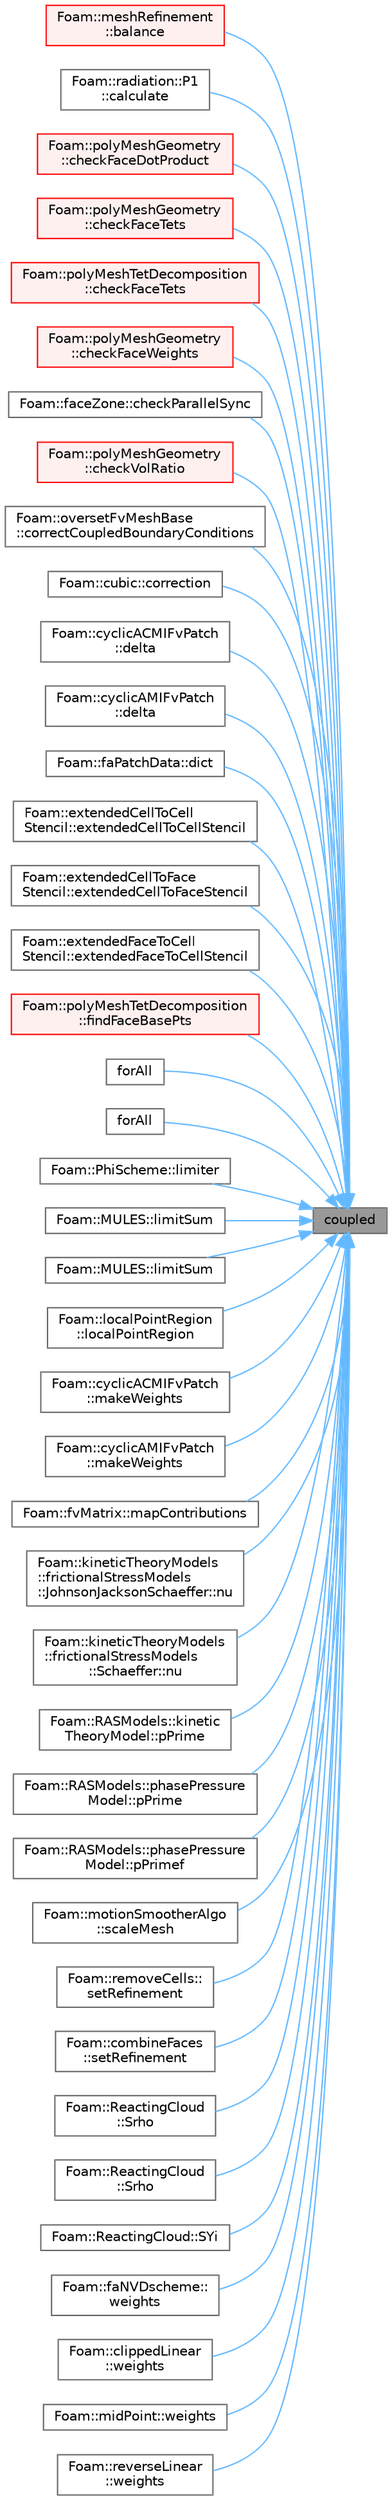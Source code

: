 digraph "coupled"
{
 // LATEX_PDF_SIZE
  bgcolor="transparent";
  edge [fontname=Helvetica,fontsize=10,labelfontname=Helvetica,labelfontsize=10];
  node [fontname=Helvetica,fontsize=10,shape=box,height=0.2,width=0.4];
  rankdir="RL";
  Node1 [id="Node000001",label="coupled",height=0.2,width=0.4,color="gray40", fillcolor="grey60", style="filled", fontcolor="black",tooltip=" "];
  Node1 -> Node2 [id="edge1_Node000001_Node000002",dir="back",color="steelblue1",style="solid",tooltip=" "];
  Node2 [id="Node000002",label="Foam::meshRefinement\l::balance",height=0.2,width=0.4,color="red", fillcolor="#FFF0F0", style="filled",URL="$classFoam_1_1meshRefinement.html#a64feb4b7a4116efb2111d5adf88b50a3",tooltip=" "];
  Node1 -> Node4 [id="edge2_Node000001_Node000004",dir="back",color="steelblue1",style="solid",tooltip=" "];
  Node4 [id="Node000004",label="Foam::radiation::P1\l::calculate",height=0.2,width=0.4,color="grey40", fillcolor="white", style="filled",URL="$classFoam_1_1radiation_1_1P1.html#afe1d8348c24e6589bc7c0b3f689316a7",tooltip=" "];
  Node1 -> Node5 [id="edge3_Node000001_Node000005",dir="back",color="steelblue1",style="solid",tooltip=" "];
  Node5 [id="Node000005",label="Foam::polyMeshGeometry\l::checkFaceDotProduct",height=0.2,width=0.4,color="red", fillcolor="#FFF0F0", style="filled",URL="$classFoam_1_1polyMeshGeometry.html#a5014e575335db939bc66eb2fe32ac48f",tooltip=" "];
  Node1 -> Node7 [id="edge4_Node000001_Node000007",dir="back",color="steelblue1",style="solid",tooltip=" "];
  Node7 [id="Node000007",label="Foam::polyMeshGeometry\l::checkFaceTets",height=0.2,width=0.4,color="red", fillcolor="#FFF0F0", style="filled",URL="$classFoam_1_1polyMeshGeometry.html#ac78de3d27453106d3cf818bda3fd90f4",tooltip=" "];
  Node1 -> Node8 [id="edge5_Node000001_Node000008",dir="back",color="steelblue1",style="solid",tooltip=" "];
  Node8 [id="Node000008",label="Foam::polyMeshTetDecomposition\l::checkFaceTets",height=0.2,width=0.4,color="red", fillcolor="#FFF0F0", style="filled",URL="$classFoam_1_1polyMeshTetDecomposition.html#a5041ce71d4d19419b583f1266325b8f0",tooltip=" "];
  Node1 -> Node12 [id="edge6_Node000001_Node000012",dir="back",color="steelblue1",style="solid",tooltip=" "];
  Node12 [id="Node000012",label="Foam::polyMeshGeometry\l::checkFaceWeights",height=0.2,width=0.4,color="red", fillcolor="#FFF0F0", style="filled",URL="$classFoam_1_1polyMeshGeometry.html#a6dbbfaac834107f888c95c13272d8d8a",tooltip=" "];
  Node1 -> Node13 [id="edge7_Node000001_Node000013",dir="back",color="steelblue1",style="solid",tooltip=" "];
  Node13 [id="Node000013",label="Foam::faceZone::checkParallelSync",height=0.2,width=0.4,color="grey40", fillcolor="white", style="filled",URL="$classFoam_1_1faceZone.html#ae0d853449ed62624abe28bda852337c6",tooltip=" "];
  Node1 -> Node14 [id="edge8_Node000001_Node000014",dir="back",color="steelblue1",style="solid",tooltip=" "];
  Node14 [id="Node000014",label="Foam::polyMeshGeometry\l::checkVolRatio",height=0.2,width=0.4,color="red", fillcolor="#FFF0F0", style="filled",URL="$classFoam_1_1polyMeshGeometry.html#aa63d73334ea3f55a0fd59896924c6eb5",tooltip=" "];
  Node1 -> Node15 [id="edge9_Node000001_Node000015",dir="back",color="steelblue1",style="solid",tooltip=" "];
  Node15 [id="Node000015",label="Foam::oversetFvMeshBase\l::correctCoupledBoundaryConditions",height=0.2,width=0.4,color="grey40", fillcolor="white", style="filled",URL="$classFoam_1_1oversetFvMeshBase.html#ad1dfe84b8ae7590a0d122649e958d9ee",tooltip=" "];
  Node1 -> Node16 [id="edge10_Node000001_Node000016",dir="back",color="steelblue1",style="solid",tooltip=" "];
  Node16 [id="Node000016",label="Foam::cubic::correction",height=0.2,width=0.4,color="grey40", fillcolor="white", style="filled",URL="$classFoam_1_1cubic.html#a9c79cff1f5952f2e865730d39bf9b2fe",tooltip=" "];
  Node1 -> Node17 [id="edge11_Node000001_Node000017",dir="back",color="steelblue1",style="solid",tooltip=" "];
  Node17 [id="Node000017",label="Foam::cyclicACMIFvPatch\l::delta",height=0.2,width=0.4,color="grey40", fillcolor="white", style="filled",URL="$classFoam_1_1cyclicACMIFvPatch.html#a8c83ba56d8c5964b15844718d953be71",tooltip=" "];
  Node1 -> Node18 [id="edge12_Node000001_Node000018",dir="back",color="steelblue1",style="solid",tooltip=" "];
  Node18 [id="Node000018",label="Foam::cyclicAMIFvPatch\l::delta",height=0.2,width=0.4,color="grey40", fillcolor="white", style="filled",URL="$classFoam_1_1cyclicAMIFvPatch.html#a8c83ba56d8c5964b15844718d953be71",tooltip=" "];
  Node1 -> Node19 [id="edge13_Node000001_Node000019",dir="back",color="steelblue1",style="solid",tooltip=" "];
  Node19 [id="Node000019",label="Foam::faPatchData::dict",height=0.2,width=0.4,color="grey40", fillcolor="white", style="filled",URL="$classFoam_1_1faPatchData.html#a3156706d18195a97465a93c63e5f11e1",tooltip=" "];
  Node1 -> Node20 [id="edge14_Node000001_Node000020",dir="back",color="steelblue1",style="solid",tooltip=" "];
  Node20 [id="Node000020",label="Foam::extendedCellToCell\lStencil::extendedCellToCellStencil",height=0.2,width=0.4,color="grey40", fillcolor="white", style="filled",URL="$classFoam_1_1extendedCellToCellStencil.html#a8d6ebc776c41265c4fd45e05f0023e79",tooltip=" "];
  Node1 -> Node21 [id="edge15_Node000001_Node000021",dir="back",color="steelblue1",style="solid",tooltip=" "];
  Node21 [id="Node000021",label="Foam::extendedCellToFace\lStencil::extendedCellToFaceStencil",height=0.2,width=0.4,color="grey40", fillcolor="white", style="filled",URL="$classFoam_1_1extendedCellToFaceStencil.html#a431751fde0ad8697c8669dc89a4fd109",tooltip=" "];
  Node1 -> Node22 [id="edge16_Node000001_Node000022",dir="back",color="steelblue1",style="solid",tooltip=" "];
  Node22 [id="Node000022",label="Foam::extendedFaceToCell\lStencil::extendedFaceToCellStencil",height=0.2,width=0.4,color="grey40", fillcolor="white", style="filled",URL="$classFoam_1_1extendedFaceToCellStencil.html#a90f7fb44e65d3534ce8bf1e65141a3e0",tooltip=" "];
  Node1 -> Node23 [id="edge17_Node000001_Node000023",dir="back",color="steelblue1",style="solid",tooltip=" "];
  Node23 [id="Node000023",label="Foam::polyMeshTetDecomposition\l::findFaceBasePts",height=0.2,width=0.4,color="red", fillcolor="#FFF0F0", style="filled",URL="$classFoam_1_1polyMeshTetDecomposition.html#a3336759b0c761efa929d4adf95831754",tooltip=" "];
  Node1 -> Node38 [id="edge18_Node000001_Node000038",dir="back",color="steelblue1",style="solid",tooltip=" "];
  Node38 [id="Node000038",label="forAll",height=0.2,width=0.4,color="grey40", fillcolor="white", style="filled",URL="$createCoupledRegions_8H.html#a9355a38e2751fb0aed092ab612f7a29f",tooltip=" "];
  Node1 -> Node39 [id="edge19_Node000001_Node000039",dir="back",color="steelblue1",style="solid",tooltip=" "];
  Node39 [id="Node000039",label="forAll",height=0.2,width=0.4,color="grey40", fillcolor="white", style="filled",URL="$createCoupledRegions_8H.html#a675e8a394affbc5f342d7c700be4e284",tooltip=" "];
  Node1 -> Node40 [id="edge20_Node000001_Node000040",dir="back",color="steelblue1",style="solid",tooltip=" "];
  Node40 [id="Node000040",label="Foam::PhiScheme::limiter",height=0.2,width=0.4,color="grey40", fillcolor="white", style="filled",URL="$classFoam_1_1PhiScheme.html#ab5b7fd4ec9a566fa360765146f0c4f4f",tooltip=" "];
  Node1 -> Node41 [id="edge21_Node000001_Node000041",dir="back",color="steelblue1",style="solid",tooltip=" "];
  Node41 [id="Node000041",label="Foam::MULES::limitSum",height=0.2,width=0.4,color="grey40", fillcolor="white", style="filled",URL="$namespaceFoam_1_1MULES.html#a25814ac88176fe3afac0fa3eb2a1f90c",tooltip=" "];
  Node1 -> Node42 [id="edge22_Node000001_Node000042",dir="back",color="steelblue1",style="solid",tooltip=" "];
  Node42 [id="Node000042",label="Foam::MULES::limitSum",height=0.2,width=0.4,color="grey40", fillcolor="white", style="filled",URL="$namespaceFoam_1_1MULES.html#a2a6599c8010c73aee2d272c630310a15",tooltip=" "];
  Node1 -> Node43 [id="edge23_Node000001_Node000043",dir="back",color="steelblue1",style="solid",tooltip=" "];
  Node43 [id="Node000043",label="Foam::localPointRegion\l::localPointRegion",height=0.2,width=0.4,color="grey40", fillcolor="white", style="filled",URL="$classFoam_1_1localPointRegion.html#a0fbd2e445412355130a733d70eaaeb18",tooltip=" "];
  Node1 -> Node44 [id="edge24_Node000001_Node000044",dir="back",color="steelblue1",style="solid",tooltip=" "];
  Node44 [id="Node000044",label="Foam::cyclicACMIFvPatch\l::makeWeights",height=0.2,width=0.4,color="grey40", fillcolor="white", style="filled",URL="$classFoam_1_1cyclicACMIFvPatch.html#a40382e092b8e9cf9b729b883c6dd46f6",tooltip=" "];
  Node1 -> Node45 [id="edge25_Node000001_Node000045",dir="back",color="steelblue1",style="solid",tooltip=" "];
  Node45 [id="Node000045",label="Foam::cyclicAMIFvPatch\l::makeWeights",height=0.2,width=0.4,color="grey40", fillcolor="white", style="filled",URL="$classFoam_1_1cyclicAMIFvPatch.html#a40382e092b8e9cf9b729b883c6dd46f6",tooltip=" "];
  Node1 -> Node46 [id="edge26_Node000001_Node000046",dir="back",color="steelblue1",style="solid",tooltip=" "];
  Node46 [id="Node000046",label="Foam::fvMatrix::mapContributions",height=0.2,width=0.4,color="grey40", fillcolor="white", style="filled",URL="$classFoam_1_1fvMatrix.html#a12bcb21cb5fea39f72a8d462612986cc",tooltip=" "];
  Node1 -> Node47 [id="edge27_Node000001_Node000047",dir="back",color="steelblue1",style="solid",tooltip=" "];
  Node47 [id="Node000047",label="Foam::kineticTheoryModels\l::frictionalStressModels\l::JohnsonJacksonSchaeffer::nu",height=0.2,width=0.4,color="grey40", fillcolor="white", style="filled",URL="$classFoam_1_1kineticTheoryModels_1_1frictionalStressModels_1_1JohnsonJacksonSchaeffer.html#a7e7dbf56ebe9b2888104377bbe3481d4",tooltip=" "];
  Node1 -> Node48 [id="edge28_Node000001_Node000048",dir="back",color="steelblue1",style="solid",tooltip=" "];
  Node48 [id="Node000048",label="Foam::kineticTheoryModels\l::frictionalStressModels\l::Schaeffer::nu",height=0.2,width=0.4,color="grey40", fillcolor="white", style="filled",URL="$classFoam_1_1kineticTheoryModels_1_1frictionalStressModels_1_1Schaeffer.html#a7e7dbf56ebe9b2888104377bbe3481d4",tooltip=" "];
  Node1 -> Node49 [id="edge29_Node000001_Node000049",dir="back",color="steelblue1",style="solid",tooltip=" "];
  Node49 [id="Node000049",label="Foam::RASModels::kinetic\lTheoryModel::pPrime",height=0.2,width=0.4,color="grey40", fillcolor="white", style="filled",URL="$classFoam_1_1RASModels_1_1kineticTheoryModel.html#a9cd40ffe97357bc89159a00b855edd4f",tooltip=" "];
  Node1 -> Node50 [id="edge30_Node000001_Node000050",dir="back",color="steelblue1",style="solid",tooltip=" "];
  Node50 [id="Node000050",label="Foam::RASModels::phasePressure\lModel::pPrime",height=0.2,width=0.4,color="grey40", fillcolor="white", style="filled",URL="$classFoam_1_1RASModels_1_1phasePressureModel.html#a9cd40ffe97357bc89159a00b855edd4f",tooltip=" "];
  Node1 -> Node51 [id="edge31_Node000001_Node000051",dir="back",color="steelblue1",style="solid",tooltip=" "];
  Node51 [id="Node000051",label="Foam::RASModels::phasePressure\lModel::pPrimef",height=0.2,width=0.4,color="grey40", fillcolor="white", style="filled",URL="$classFoam_1_1RASModels_1_1phasePressureModel.html#aa9ebba69b37493bf4c0011b5c0c6476c",tooltip=" "];
  Node1 -> Node52 [id="edge32_Node000001_Node000052",dir="back",color="steelblue1",style="solid",tooltip=" "];
  Node52 [id="Node000052",label="Foam::motionSmootherAlgo\l::scaleMesh",height=0.2,width=0.4,color="grey40", fillcolor="white", style="filled",URL="$classFoam_1_1motionSmootherAlgo.html#a32bff44040e6dbc2f185cba89bcacd6d",tooltip=" "];
  Node1 -> Node53 [id="edge33_Node000001_Node000053",dir="back",color="steelblue1",style="solid",tooltip=" "];
  Node53 [id="Node000053",label="Foam::removeCells::\lsetRefinement",height=0.2,width=0.4,color="grey40", fillcolor="white", style="filled",URL="$classFoam_1_1removeCells.html#aa733ccb156972ae8e91e28782c0caf60",tooltip=" "];
  Node1 -> Node54 [id="edge34_Node000001_Node000054",dir="back",color="steelblue1",style="solid",tooltip=" "];
  Node54 [id="Node000054",label="Foam::combineFaces\l::setRefinement",height=0.2,width=0.4,color="grey40", fillcolor="white", style="filled",URL="$classFoam_1_1combineFaces.html#a67d2bb0d6cac2b27ae250df417ef6942",tooltip=" "];
  Node1 -> Node55 [id="edge35_Node000001_Node000055",dir="back",color="steelblue1",style="solid",tooltip=" "];
  Node55 [id="Node000055",label="Foam::ReactingCloud\l::Srho",height=0.2,width=0.4,color="grey40", fillcolor="white", style="filled",URL="$classFoam_1_1ReactingCloud.html#a53b98dc8be499577813d4dc231caf598",tooltip=" "];
  Node1 -> Node56 [id="edge36_Node000001_Node000056",dir="back",color="steelblue1",style="solid",tooltip=" "];
  Node56 [id="Node000056",label="Foam::ReactingCloud\l::Srho",height=0.2,width=0.4,color="grey40", fillcolor="white", style="filled",URL="$classFoam_1_1ReactingCloud.html#a7a939920fe14f094af1835bd9cccc4b4",tooltip=" "];
  Node1 -> Node57 [id="edge37_Node000001_Node000057",dir="back",color="steelblue1",style="solid",tooltip=" "];
  Node57 [id="Node000057",label="Foam::ReactingCloud::SYi",height=0.2,width=0.4,color="grey40", fillcolor="white", style="filled",URL="$classFoam_1_1ReactingCloud.html#a4971d965fd221c92cae237555e0316ff",tooltip=" "];
  Node1 -> Node58 [id="edge38_Node000001_Node000058",dir="back",color="steelblue1",style="solid",tooltip=" "];
  Node58 [id="Node000058",label="Foam::faNVDscheme::\lweights",height=0.2,width=0.4,color="grey40", fillcolor="white", style="filled",URL="$classFoam_1_1faNVDscheme.html#a363e3b1daada022f584a8f6a40693323",tooltip=" "];
  Node1 -> Node59 [id="edge39_Node000001_Node000059",dir="back",color="steelblue1",style="solid",tooltip=" "];
  Node59 [id="Node000059",label="Foam::clippedLinear\l::weights",height=0.2,width=0.4,color="grey40", fillcolor="white", style="filled",URL="$classFoam_1_1clippedLinear.html#af1c19a376a113abb7b5eba47075116d3",tooltip=" "];
  Node1 -> Node60 [id="edge40_Node000001_Node000060",dir="back",color="steelblue1",style="solid",tooltip=" "];
  Node60 [id="Node000060",label="Foam::midPoint::weights",height=0.2,width=0.4,color="grey40", fillcolor="white", style="filled",URL="$classFoam_1_1midPoint.html#af1c19a376a113abb7b5eba47075116d3",tooltip=" "];
  Node1 -> Node61 [id="edge41_Node000001_Node000061",dir="back",color="steelblue1",style="solid",tooltip=" "];
  Node61 [id="Node000061",label="Foam::reverseLinear\l::weights",height=0.2,width=0.4,color="grey40", fillcolor="white", style="filled",URL="$classFoam_1_1reverseLinear.html#af1c19a376a113abb7b5eba47075116d3",tooltip=" "];
}
